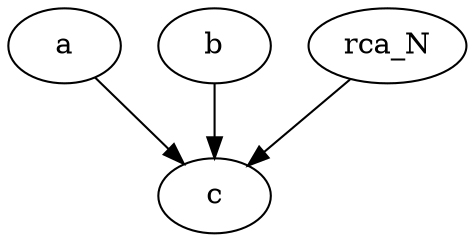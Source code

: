strict digraph "" {
	a	 [complexity=4,
		importance=0.343749980399,
		rank=0.0859374950998];
	c	 [complexity=0,
		importance=0.218749901996,
		rank=0.0];
	a -> c;
	b	 [complexity=4,
		importance=0.343749980399,
		rank=0.0859374950998];
	b -> c;
	rca_N	 [complexity=4,
		importance=0.343749980399,
		rank=0.0859374950998];
	rca_N -> c;
}
